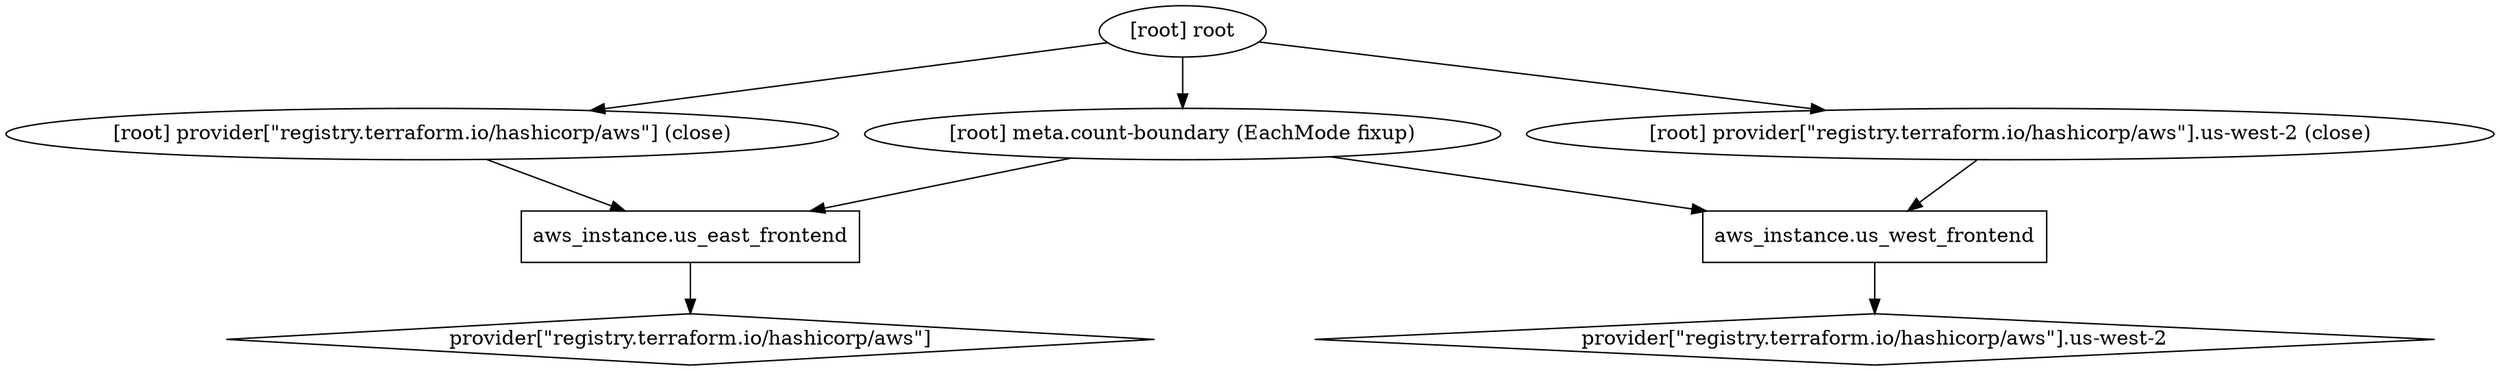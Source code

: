 digraph {
	compound = "true"
	newrank = "true"
	subgraph "root" {
		"[root] aws_instance.us_east_frontend (expand)" [label = "aws_instance.us_east_frontend", shape = "box"]
		"[root] aws_instance.us_west_frontend (expand)" [label = "aws_instance.us_west_frontend", shape = "box"]
		"[root] provider[\"registry.terraform.io/hashicorp/aws\"]" [label = "provider[\"registry.terraform.io/hashicorp/aws\"]", shape = "diamond"]
		"[root] provider[\"registry.terraform.io/hashicorp/aws\"].us-west-2" [label = "provider[\"registry.terraform.io/hashicorp/aws\"].us-west-2", shape = "diamond"]
		"[root] aws_instance.us_east_frontend (expand)" -> "[root] provider[\"registry.terraform.io/hashicorp/aws\"]"
		"[root] aws_instance.us_west_frontend (expand)" -> "[root] provider[\"registry.terraform.io/hashicorp/aws\"].us-west-2"
		"[root] meta.count-boundary (EachMode fixup)" -> "[root] aws_instance.us_east_frontend (expand)"
		"[root] meta.count-boundary (EachMode fixup)" -> "[root] aws_instance.us_west_frontend (expand)"
		"[root] provider[\"registry.terraform.io/hashicorp/aws\"] (close)" -> "[root] aws_instance.us_east_frontend (expand)"
		"[root] provider[\"registry.terraform.io/hashicorp/aws\"].us-west-2 (close)" -> "[root] aws_instance.us_west_frontend (expand)"
		"[root] root" -> "[root] meta.count-boundary (EachMode fixup)"
		"[root] root" -> "[root] provider[\"registry.terraform.io/hashicorp/aws\"] (close)"
		"[root] root" -> "[root] provider[\"registry.terraform.io/hashicorp/aws\"].us-west-2 (close)"
	}
}

